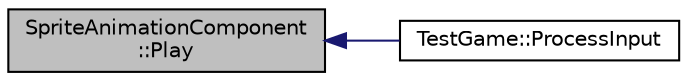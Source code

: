 digraph "SpriteAnimationComponent::Play"
{
  edge [fontname="Helvetica",fontsize="10",labelfontname="Helvetica",labelfontsize="10"];
  node [fontname="Helvetica",fontsize="10",shape=record];
  rankdir="LR";
  Node1 [label="SpriteAnimationComponent\l::Play",height=0.2,width=0.4,color="black", fillcolor="grey75", style="filled", fontcolor="black"];
  Node1 -> Node2 [dir="back",color="midnightblue",fontsize="10",style="solid",fontname="Helvetica"];
  Node2 [label="TestGame::ProcessInput",height=0.2,width=0.4,color="black", fillcolor="white", style="filled",URL="$class_test_game.html#a9d13a99a0edf232dde8407fb2146c88a"];
}
